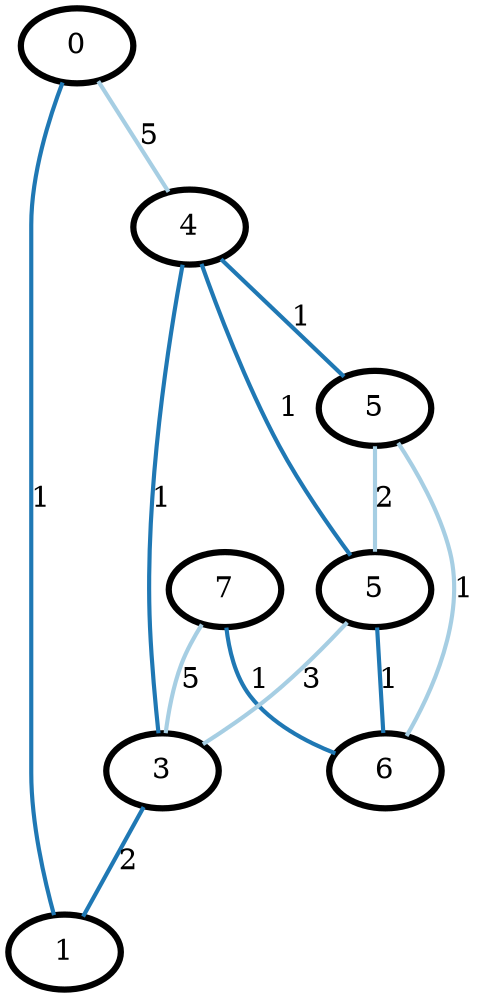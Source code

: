graph G {
    0 [penwidth=3,label="0",color="#00000"]
    1 [penwidth=3,label="7",color="#00000"]
    2 [penwidth=3,label="5",color="#00000"]
    3 [penwidth=3,label="1",color="#00000"]
    4 [penwidth=3,label="3",color="#00000"]
    5 [penwidth=3,label="6",color="#00000"]
    6 [penwidth=3,label="4",color="#00000"]
    7 [penwidth=3,label="5",color="#00000"]

    0--3 [penwidth=2,label="1",color=2, colorscheme=paired12]
    0--6 [penwidth=2,label="5",color=1, colorscheme=paired12]
    1--5 [penwidth=2,label="1",color=2, colorscheme=paired12]
    1--4 [penwidth=2,label="5",color=1, colorscheme=paired12]
    2--6 [penwidth=2,label="1",color=2, colorscheme=paired12]
    2--4 [penwidth=2,label="3",color=1, colorscheme=paired12]
    2--5 [penwidth=2,label="1",color=2, colorscheme=paired12]
    7--2 [penwidth=2,label="2",color=1, colorscheme=paired12]
    4--3 [penwidth=2,label="2",color=2, colorscheme=paired12]
    4--6 [penwidth=2,label="1",color=2, colorscheme=paired12]
    5--7 [penwidth=2,label="1",color=1, colorscheme=paired12]
    6--7 [penwidth=2,label="1",color=2, colorscheme=paired12]
}